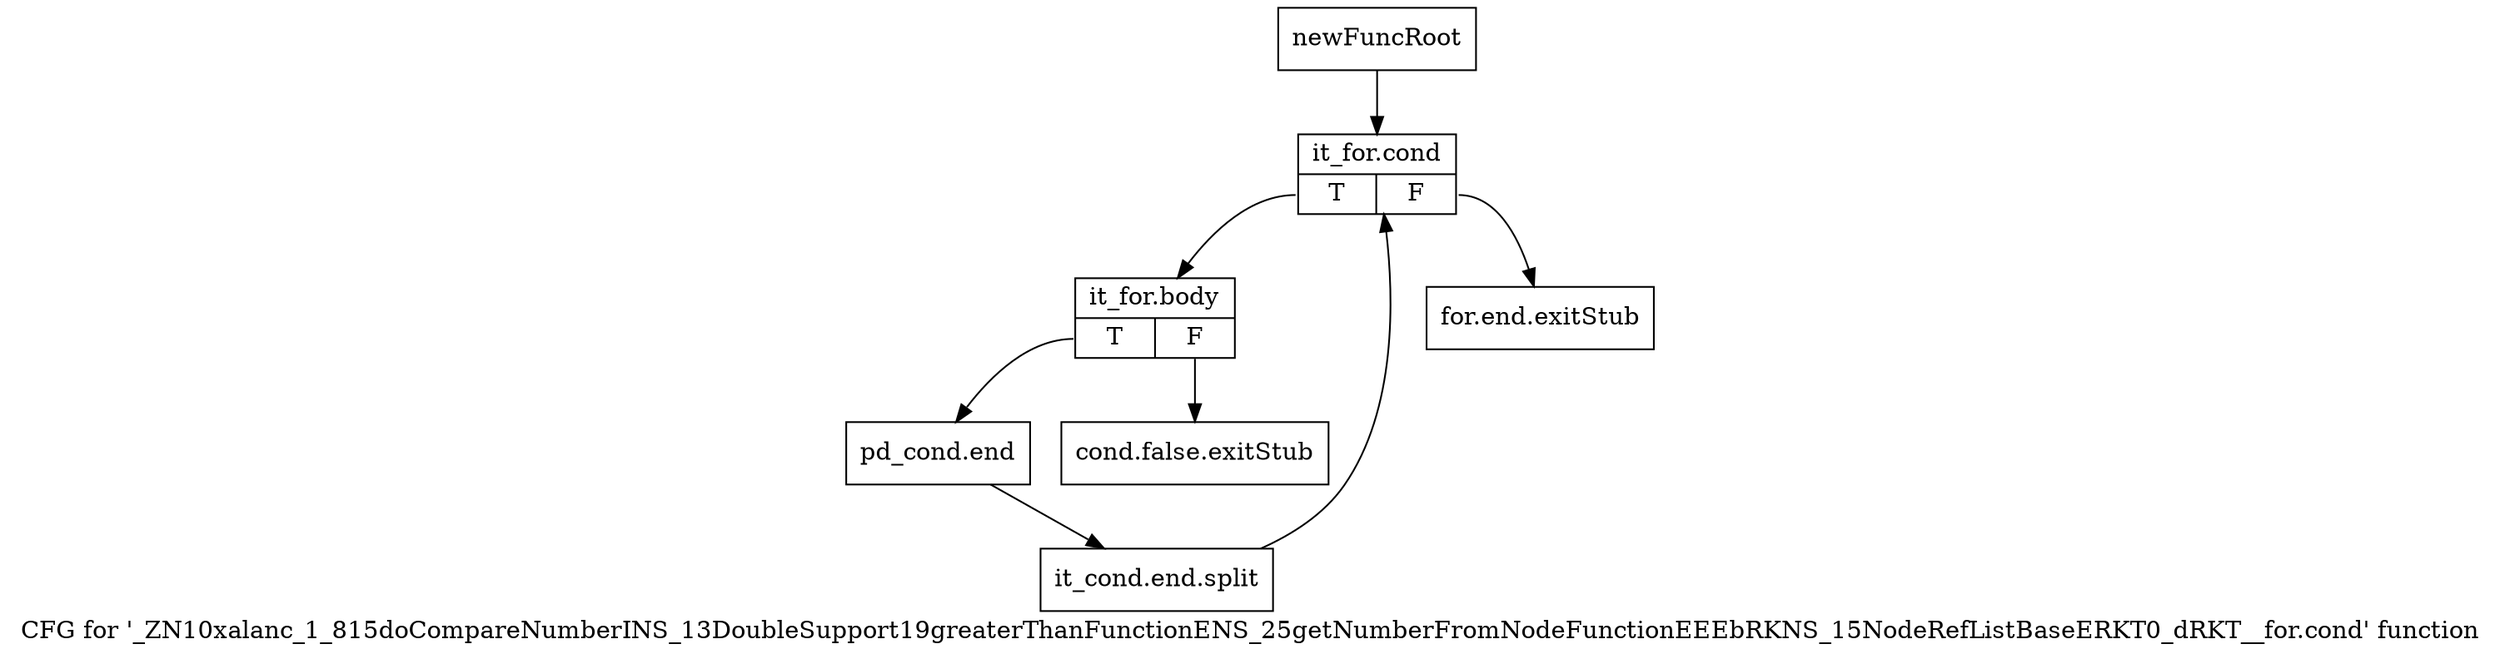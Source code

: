 digraph "CFG for '_ZN10xalanc_1_815doCompareNumberINS_13DoubleSupport19greaterThanFunctionENS_25getNumberFromNodeFunctionEEEbRKNS_15NodeRefListBaseERKT0_dRKT__for.cond' function" {
	label="CFG for '_ZN10xalanc_1_815doCompareNumberINS_13DoubleSupport19greaterThanFunctionENS_25getNumberFromNodeFunctionEEEbRKNS_15NodeRefListBaseERKT0_dRKT__for.cond' function";

	Node0x9e23030 [shape=record,label="{newFuncRoot}"];
	Node0x9e23030 -> Node0x9e23120;
	Node0x9e23080 [shape=record,label="{for.end.exitStub}"];
	Node0x9e230d0 [shape=record,label="{cond.false.exitStub}"];
	Node0x9e23120 [shape=record,label="{it_for.cond|{<s0>T|<s1>F}}"];
	Node0x9e23120:s0 -> Node0x9e23170;
	Node0x9e23120:s1 -> Node0x9e23080;
	Node0x9e23170 [shape=record,label="{it_for.body|{<s0>T|<s1>F}}"];
	Node0x9e23170:s0 -> Node0x9e231c0;
	Node0x9e23170:s1 -> Node0x9e230d0;
	Node0x9e231c0 [shape=record,label="{pd_cond.end}"];
	Node0x9e231c0 -> Node0xd05c440;
	Node0xd05c440 [shape=record,label="{it_cond.end.split}"];
	Node0xd05c440 -> Node0x9e23120;
}
